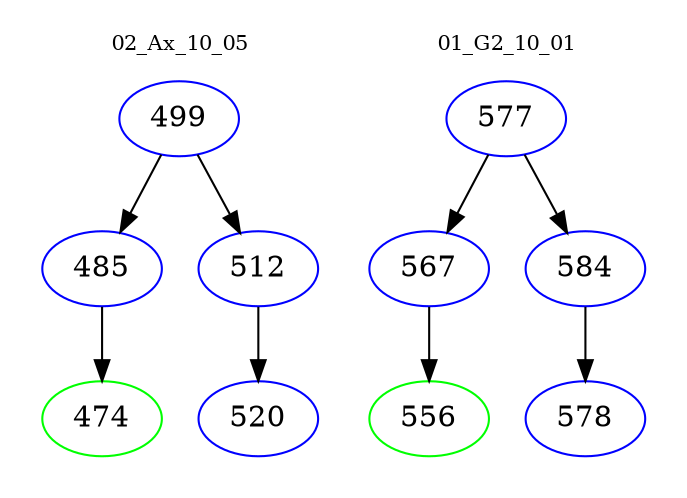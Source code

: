 digraph{
subgraph cluster_0 {
color = white
label = "02_Ax_10_05";
fontsize=10;
T0_499 [label="499", color="blue"]
T0_499 -> T0_485 [color="black"]
T0_485 [label="485", color="blue"]
T0_485 -> T0_474 [color="black"]
T0_474 [label="474", color="green"]
T0_499 -> T0_512 [color="black"]
T0_512 [label="512", color="blue"]
T0_512 -> T0_520 [color="black"]
T0_520 [label="520", color="blue"]
}
subgraph cluster_1 {
color = white
label = "01_G2_10_01";
fontsize=10;
T1_577 [label="577", color="blue"]
T1_577 -> T1_567 [color="black"]
T1_567 [label="567", color="blue"]
T1_567 -> T1_556 [color="black"]
T1_556 [label="556", color="green"]
T1_577 -> T1_584 [color="black"]
T1_584 [label="584", color="blue"]
T1_584 -> T1_578 [color="black"]
T1_578 [label="578", color="blue"]
}
}
